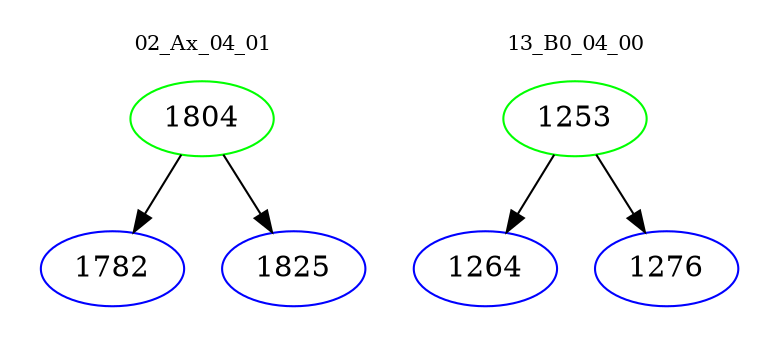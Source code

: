 digraph{
subgraph cluster_0 {
color = white
label = "02_Ax_04_01";
fontsize=10;
T0_1804 [label="1804", color="green"]
T0_1804 -> T0_1782 [color="black"]
T0_1782 [label="1782", color="blue"]
T0_1804 -> T0_1825 [color="black"]
T0_1825 [label="1825", color="blue"]
}
subgraph cluster_1 {
color = white
label = "13_B0_04_00";
fontsize=10;
T1_1253 [label="1253", color="green"]
T1_1253 -> T1_1264 [color="black"]
T1_1264 [label="1264", color="blue"]
T1_1253 -> T1_1276 [color="black"]
T1_1276 [label="1276", color="blue"]
}
}
